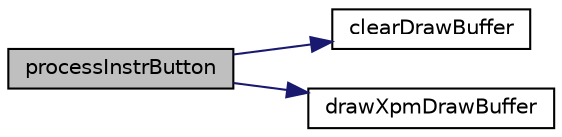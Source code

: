 digraph "processInstrButton"
{
 // LATEX_PDF_SIZE
  edge [fontname="Helvetica",fontsize="10",labelfontname="Helvetica",labelfontsize="10"];
  node [fontname="Helvetica",fontsize="10",shape=record];
  rankdir="LR";
  Node1 [label="processInstrButton",height=0.2,width=0.4,color="black", fillcolor="grey75", style="filled", fontcolor="black",tooltip="This function detects it the player is pressing the instruction button and if the press if valid...."];
  Node1 -> Node2 [color="midnightblue",fontsize="10",style="solid"];
  Node2 [label="clearDrawBuffer",height=0.2,width=0.4,color="black", fillcolor="white", style="filled",URL="$graphics_8c.html#af17fcbf1be075a018f5b5e657275ec69",tooltip="This function fills the buffer with the color white."];
  Node1 -> Node3 [color="midnightblue",fontsize="10",style="solid"];
  Node3 [label="drawXpmDrawBuffer",height=0.2,width=0.4,color="black", fillcolor="white", style="filled",URL="$graphics_8c.html#a950e005de3296df88b0921ae17171cc4",tooltip="This function loads a xpm image to the drawBuffer."];
}
